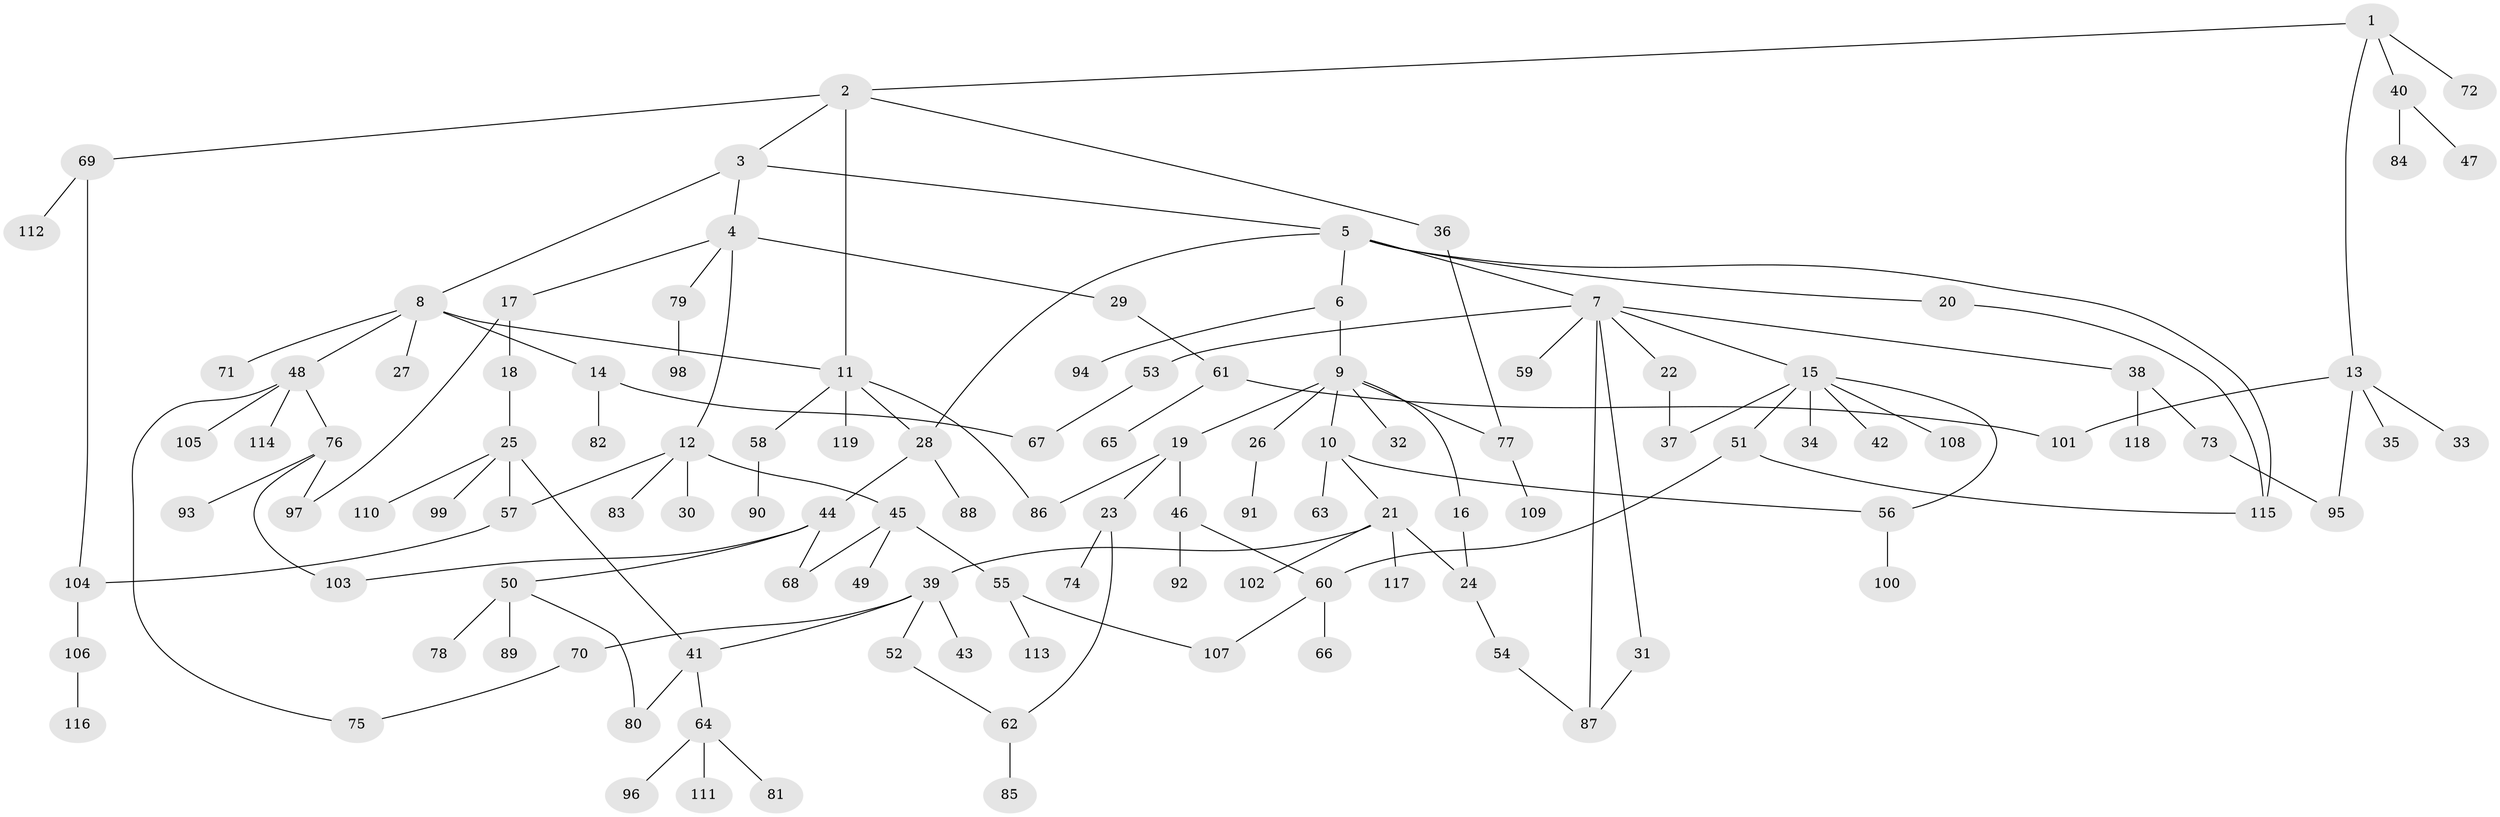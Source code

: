 // coarse degree distribution, {3: 0.25, 5: 0.1388888888888889, 4: 0.1111111111111111, 8: 0.027777777777777776, 6: 0.027777777777777776, 2: 0.3333333333333333, 1: 0.1111111111111111}
// Generated by graph-tools (version 1.1) at 2025/49/03/04/25 22:49:05]
// undirected, 119 vertices, 143 edges
graph export_dot {
  node [color=gray90,style=filled];
  1;
  2;
  3;
  4;
  5;
  6;
  7;
  8;
  9;
  10;
  11;
  12;
  13;
  14;
  15;
  16;
  17;
  18;
  19;
  20;
  21;
  22;
  23;
  24;
  25;
  26;
  27;
  28;
  29;
  30;
  31;
  32;
  33;
  34;
  35;
  36;
  37;
  38;
  39;
  40;
  41;
  42;
  43;
  44;
  45;
  46;
  47;
  48;
  49;
  50;
  51;
  52;
  53;
  54;
  55;
  56;
  57;
  58;
  59;
  60;
  61;
  62;
  63;
  64;
  65;
  66;
  67;
  68;
  69;
  70;
  71;
  72;
  73;
  74;
  75;
  76;
  77;
  78;
  79;
  80;
  81;
  82;
  83;
  84;
  85;
  86;
  87;
  88;
  89;
  90;
  91;
  92;
  93;
  94;
  95;
  96;
  97;
  98;
  99;
  100;
  101;
  102;
  103;
  104;
  105;
  106;
  107;
  108;
  109;
  110;
  111;
  112;
  113;
  114;
  115;
  116;
  117;
  118;
  119;
  1 -- 2;
  1 -- 13;
  1 -- 40;
  1 -- 72;
  2 -- 3;
  2 -- 36;
  2 -- 69;
  2 -- 11;
  3 -- 4;
  3 -- 5;
  3 -- 8;
  4 -- 12;
  4 -- 17;
  4 -- 29;
  4 -- 79;
  5 -- 6;
  5 -- 7;
  5 -- 20;
  5 -- 28;
  5 -- 115;
  6 -- 9;
  6 -- 94;
  7 -- 15;
  7 -- 22;
  7 -- 31;
  7 -- 38;
  7 -- 53;
  7 -- 59;
  7 -- 87;
  8 -- 11;
  8 -- 14;
  8 -- 27;
  8 -- 48;
  8 -- 71;
  9 -- 10;
  9 -- 16;
  9 -- 19;
  9 -- 26;
  9 -- 32;
  9 -- 77;
  10 -- 21;
  10 -- 56;
  10 -- 63;
  11 -- 58;
  11 -- 86;
  11 -- 119;
  11 -- 28;
  12 -- 30;
  12 -- 45;
  12 -- 83;
  12 -- 57;
  13 -- 33;
  13 -- 35;
  13 -- 95;
  13 -- 101;
  14 -- 82;
  14 -- 67;
  15 -- 34;
  15 -- 42;
  15 -- 51;
  15 -- 108;
  15 -- 56;
  15 -- 37;
  16 -- 24;
  17 -- 18;
  17 -- 97;
  18 -- 25;
  19 -- 23;
  19 -- 46;
  19 -- 86;
  20 -- 115;
  21 -- 24;
  21 -- 39;
  21 -- 102;
  21 -- 117;
  22 -- 37;
  23 -- 62;
  23 -- 74;
  24 -- 54;
  25 -- 41;
  25 -- 57;
  25 -- 99;
  25 -- 110;
  26 -- 91;
  28 -- 44;
  28 -- 88;
  29 -- 61;
  31 -- 87;
  36 -- 77;
  38 -- 73;
  38 -- 118;
  39 -- 43;
  39 -- 52;
  39 -- 70;
  39 -- 41;
  40 -- 47;
  40 -- 84;
  41 -- 64;
  41 -- 80;
  44 -- 50;
  44 -- 68;
  44 -- 103;
  45 -- 49;
  45 -- 55;
  45 -- 68;
  46 -- 92;
  46 -- 60;
  48 -- 75;
  48 -- 76;
  48 -- 105;
  48 -- 114;
  50 -- 78;
  50 -- 89;
  50 -- 80;
  51 -- 60;
  51 -- 115;
  52 -- 62;
  53 -- 67;
  54 -- 87;
  55 -- 107;
  55 -- 113;
  56 -- 100;
  57 -- 104;
  58 -- 90;
  60 -- 66;
  60 -- 107;
  61 -- 65;
  61 -- 101;
  62 -- 85;
  64 -- 81;
  64 -- 96;
  64 -- 111;
  69 -- 112;
  69 -- 104;
  70 -- 75;
  73 -- 95;
  76 -- 93;
  76 -- 97;
  76 -- 103;
  77 -- 109;
  79 -- 98;
  104 -- 106;
  106 -- 116;
}
